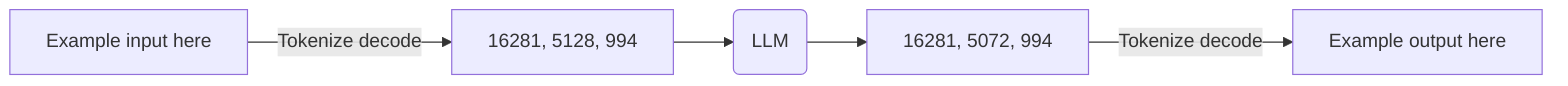 flowchart LR
    Input[Example input here] -->|Tokenize decode| InputTokens
    InputTokens["16281, 5128, 994"] --> LLM
    LLM("LLM")
    LLM -->OutputTokens 
    OutputTokens["16281, 5072, 994"]  -->|Tokenize decode| Output
    Output["Example output here"]